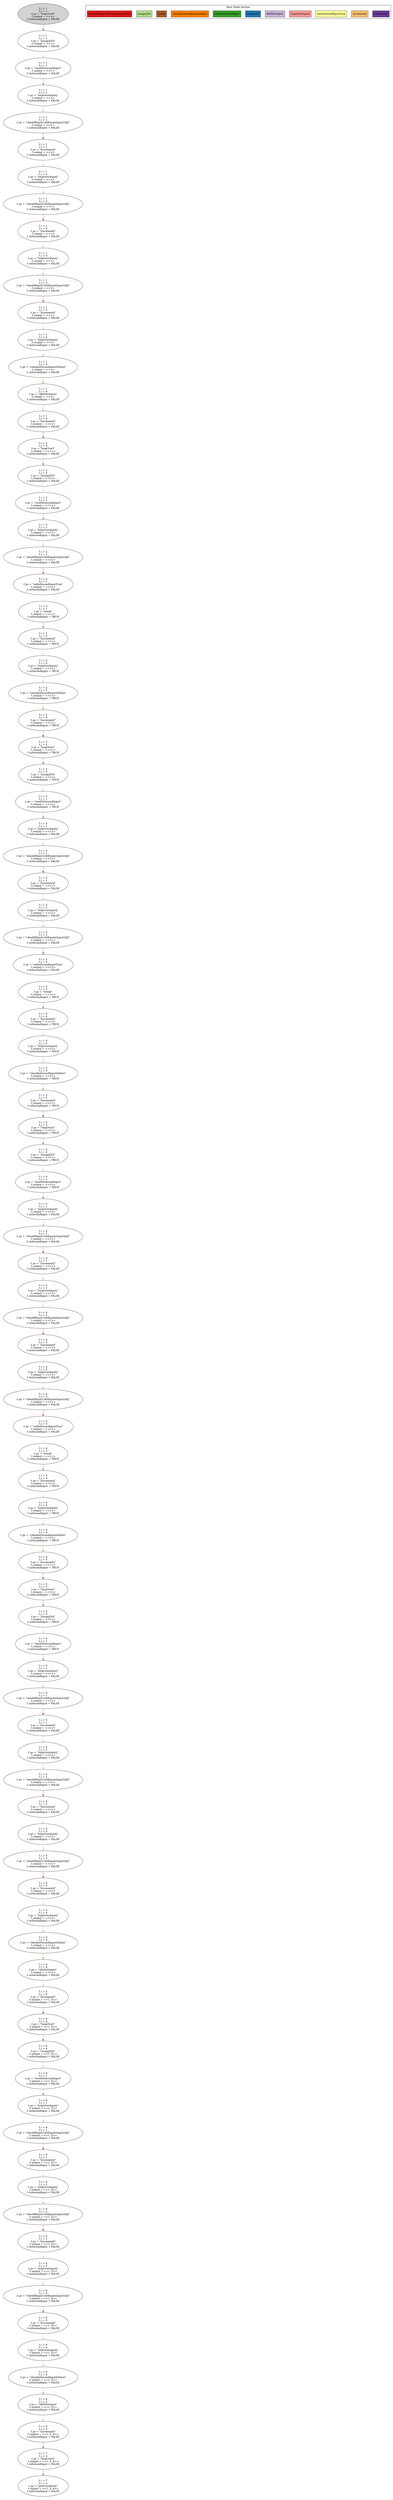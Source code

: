 strict digraph DiskGraph {
edge [colorscheme="paired12"]
nodesep=0.35;
subgraph cluster_graph {
color="white";
5064645701077482944 [label="/\\ i = 1\n/\\ j = 1\n/\\ pc = \"loopOverI\"\n/\\ output = <<>>\n/\\ inSecondInput = FALSE",style = filled]
5064645701077482944 -> 8688757854671593474 [label="",color="2",fontcolor="2"];
8688757854671593474 [label="/\\ i = 1\n/\\ j = 1\n/\\ pc = \"assignJToI\"\n/\\ output = <<>>\n/\\ inSecondInput = FALSE"];
8688757854671593474 -> 5696117166273317379 [label="",color="3",fontcolor="3"];
5696117166273317379 [label="/\\ i = 1\n/\\ j = 1\n/\\ pc = \"resetInSecondInput\"\n/\\ output = <<>>\n/\\ inSecondInput = FALSE"];
5696117166273317379 -> -8389752329359852782 [label="",color="4",fontcolor="4"];
-8389752329359852782 [label="/\\ i = 1\n/\\ j = 1\n/\\ pc = \"loopOverInputj\"\n/\\ output = <<>>\n/\\ inSecondInput = FALSE"];
-8389752329359852782 -> -4807866320986465562 [label="",color="5",fontcolor="5"];
-4807866320986465562 [label="/\\ i = 1\n/\\ j = 1\n/\\ pc = \"checkIfInput1AtIEqualsInput2AtJ\"\n/\\ output = <<>>\n/\\ inSecondInput = FALSE"];
-4807866320986465562 -> -6863466327895004602 [label="",color="6",fontcolor="6"];
-6863466327895004602 [label="/\\ i = 1\n/\\ j = 1\n/\\ pc = \"incrementJ\"\n/\\ output = <<>>\n/\\ inSecondInput = FALSE"];
-6863466327895004602 -> 5165712411887708665 [label="",color="7",fontcolor="7"];
5165712411887708665 [label="/\\ i = 1\n/\\ j = 2\n/\\ pc = \"loopOverInputj\"\n/\\ output = <<>>\n/\\ inSecondInput = FALSE"];
5165712411887708665 -> -131764257961083259 [label="",color="5",fontcolor="5"];
-131764257961083259 [label="/\\ i = 1\n/\\ j = 2\n/\\ pc = \"checkIfInput1AtIEqualsInput2AtJ\"\n/\\ output = <<>>\n/\\ inSecondInput = FALSE"];
-131764257961083259 -> -7007541160845381431 [label="",color="6",fontcolor="6"];
-7007541160845381431 [label="/\\ i = 1\n/\\ j = 2\n/\\ pc = \"incrementJ\"\n/\\ output = <<>>\n/\\ inSecondInput = FALSE"];
-7007541160845381431 -> -2092420249051431271 [label="",color="7",fontcolor="7"];
-2092420249051431271 [label="/\\ i = 1\n/\\ j = 3\n/\\ pc = \"loopOverInputj\"\n/\\ output = <<>>\n/\\ inSecondInput = FALSE"];
-2092420249051431271 -> 2425604314134363037 [label="",color="5",fontcolor="5"];
2425604314134363037 [label="/\\ i = 1\n/\\ j = 3\n/\\ pc = \"checkIfInput1AtIEqualsInput2AtJ\"\n/\\ output = <<>>\n/\\ inSecondInput = FALSE"];
2425604314134363037 -> 7667076660930617461 [label="",color="6",fontcolor="6"];
7667076660930617461 [label="/\\ i = 1\n/\\ j = 3\n/\\ pc = \"incrementJ\"\n/\\ output = <<>>\n/\\ inSecondInput = FALSE"];
7667076660930617461 -> -281291712671242396 [label="",color="7",fontcolor="7"];
-281291712671242396 [label="/\\ i = 1\n/\\ j = 4\n/\\ pc = \"loopOverInputj\"\n/\\ output = <<>>\n/\\ inSecondInput = FALSE"];
-281291712671242396 -> -8252622312128883650 [label="",color="5",fontcolor="5"];
-8252622312128883650 [label="/\\ i = 1\n/\\ j = 4\n/\\ pc = \"checkInSecondInputIsFalse\"\n/\\ output = <<>>\n/\\ inSecondInput = FALSE"];
-8252622312128883650 -> 7671267242467349203 [label="",color="8",fontcolor="8"];
7671267242467349203 [label="/\\ i = 1\n/\\ j = 4\n/\\ pc = \"AddToOutput\"\n/\\ output = <<>>\n/\\ inSecondInput = FALSE"];
7671267242467349203 -> 819967625797782747 [label="",color="9",fontcolor="9"];
819967625797782747 [label="/\\ i = 1\n/\\ j = 4\n/\\ pc = \"incrementI\"\n/\\ output = <<1>>\n/\\ inSecondInput = FALSE"];
819967625797782747 -> -5626739617594786786 [label="",color="10",fontcolor="10"];
-5626739617594786786 [label="/\\ i = 2\n/\\ j = 4\n/\\ pc = \"loopOverI\"\n/\\ output = <<1>>\n/\\ inSecondInput = FALSE"];
-5626739617594786786 -> 4639814329460303761 [label="",color="2",fontcolor="2"];
4639814329460303761 [label="/\\ i = 2\n/\\ j = 4\n/\\ pc = \"assignJToI\"\n/\\ output = <<1>>\n/\\ inSecondInput = FALSE"];
4639814329460303761 -> 578228282366273290 [label="",color="3",fontcolor="3"];
578228282366273290 [label="/\\ i = 2\n/\\ j = 1\n/\\ pc = \"resetInSecondInput\"\n/\\ output = <<1>>\n/\\ inSecondInput = FALSE"];
578228282366273290 -> 5624457253695808786 [label="",color="4",fontcolor="4"];
5624457253695808786 [label="/\\ i = 2\n/\\ j = 1\n/\\ pc = \"loopOverInputj\"\n/\\ output = <<1>>\n/\\ inSecondInput = FALSE"];
5624457253695808786 -> -2932425241292177236 [label="",color="5",fontcolor="5"];
-2932425241292177236 [label="/\\ i = 2\n/\\ j = 1\n/\\ pc = \"checkIfInput1AtIEqualsInput2AtJ\"\n/\\ output = <<1>>\n/\\ inSecondInput = FALSE"];
-2932425241292177236 -> 3702681760597695204 [label="",color="6",fontcolor="6"];
3702681760597695204 [label="/\\ i = 2\n/\\ j = 1\n/\\ pc = \"setInSecondInputTrue\"\n/\\ output = <<1>>\n/\\ inSecondInput = FALSE"];
3702681760597695204 -> 6161319862351934369 [label="",color="11",fontcolor="11"];
6161319862351934369 [label="/\\ i = 2\n/\\ j = 1\n/\\ pc = \"break\"\n/\\ output = <<1>>\n/\\ inSecondInput = TRUE"];
6161319862351934369 -> -8586343359599545163 [label="",color="12",fontcolor="12"];
-8586343359599545163 [label="/\\ i = 2\n/\\ j = 4\n/\\ pc = \"incrementJ\"\n/\\ output = <<1>>\n/\\ inSecondInput = TRUE"];
-8586343359599545163 -> 3547808492730527976 [label="",color="7",fontcolor="7"];
3547808492730527976 [label="/\\ i = 2\n/\\ j = 5\n/\\ pc = \"loopOverInputj\"\n/\\ output = <<1>>\n/\\ inSecondInput = TRUE"];
3547808492730527976 -> -7443272665757367770 [label="",color="5",fontcolor="5"];
-7443272665757367770 [label="/\\ i = 2\n/\\ j = 5\n/\\ pc = \"checkInSecondInputIsFalse\"\n/\\ output = <<1>>\n/\\ inSecondInput = TRUE"];
-7443272665757367770 -> -275835899425632293 [label="",color="8",fontcolor="8"];
-275835899425632293 [label="/\\ i = 2\n/\\ j = 5\n/\\ pc = \"incrementI\"\n/\\ output = <<1>>\n/\\ inSecondInput = TRUE"];
-275835899425632293 -> 7820505086525568775 [label="",color="10",fontcolor="10"];
7820505086525568775 [label="/\\ i = 3\n/\\ j = 5\n/\\ pc = \"loopOverI\"\n/\\ output = <<1>>\n/\\ inSecondInput = TRUE"];
7820505086525568775 -> 465121947361628562 [label="",color="2",fontcolor="2"];
465121947361628562 [label="/\\ i = 3\n/\\ j = 5\n/\\ pc = \"assignJToI\"\n/\\ output = <<1>>\n/\\ inSecondInput = TRUE"];
465121947361628562 -> -2949430462410405432 [label="",color="3",fontcolor="3"];
-2949430462410405432 [label="/\\ i = 3\n/\\ j = 1\n/\\ pc = \"resetInSecondInput\"\n/\\ output = <<1>>\n/\\ inSecondInput = TRUE"];
-2949430462410405432 -> -5491365357621888346 [label="",color="4",fontcolor="4"];
-5491365357621888346 [label="/\\ i = 3\n/\\ j = 1\n/\\ pc = \"loopOverInputj\"\n/\\ output = <<1>>\n/\\ inSecondInput = FALSE"];
-5491365357621888346 -> -8768581400891594238 [label="",color="5",fontcolor="5"];
-8768581400891594238 [label="/\\ i = 3\n/\\ j = 1\n/\\ pc = \"checkIfInput1AtIEqualsInput2AtJ\"\n/\\ output = <<1>>\n/\\ inSecondInput = FALSE"];
-8768581400891594238 -> -4355668956304831255 [label="",color="6",fontcolor="6"];
-4355668956304831255 [label="/\\ i = 3\n/\\ j = 1\n/\\ pc = \"incrementJ\"\n/\\ output = <<1>>\n/\\ inSecondInput = FALSE"];
-4355668956304831255 -> -4551523240425264884 [label="",color="7",fontcolor="7"];
-4551523240425264884 [label="/\\ i = 3\n/\\ j = 2\n/\\ pc = \"loopOverInputj\"\n/\\ output = <<1>>\n/\\ inSecondInput = FALSE"];
-4551523240425264884 -> 1463116908043904754 [label="",color="5",fontcolor="5"];
1463116908043904754 [label="/\\ i = 3\n/\\ j = 2\n/\\ pc = \"checkIfInput1AtIEqualsInput2AtJ\"\n/\\ output = <<1>>\n/\\ inSecondInput = FALSE"];
1463116908043904754 -> -4668091340753091398 [label="",color="6",fontcolor="6"];
-4668091340753091398 [label="/\\ i = 3\n/\\ j = 2\n/\\ pc = \"setInSecondInputTrue\"\n/\\ output = <<1>>\n/\\ inSecondInput = FALSE"];
-4668091340753091398 -> 8304791612197815334 [label="",color="11",fontcolor="11"];
8304791612197815334 [label="/\\ i = 3\n/\\ j = 2\n/\\ pc = \"break\"\n/\\ output = <<1>>\n/\\ inSecondInput = TRUE"];
8304791612197815334 -> 4724221243091786641 [label="",color="12",fontcolor="12"];
4724221243091786641 [label="/\\ i = 3\n/\\ j = 4\n/\\ pc = \"incrementJ\"\n/\\ output = <<1>>\n/\\ inSecondInput = TRUE"];
4724221243091786641 -> -3677031482129977508 [label="",color="7",fontcolor="7"];
-3677031482129977508 [label="/\\ i = 3\n/\\ j = 5\n/\\ pc = \"loopOverInputj\"\n/\\ output = <<1>>\n/\\ inSecondInput = TRUE"];
-3677031482129977508 -> 717936173018561748 [label="",color="5",fontcolor="5"];
717936173018561748 [label="/\\ i = 3\n/\\ j = 5\n/\\ pc = \"checkInSecondInputIsFalse\"\n/\\ output = <<1>>\n/\\ inSecondInput = TRUE"];
717936173018561748 -> 3851959431557325055 [label="",color="8",fontcolor="8"];
3851959431557325055 [label="/\\ i = 3\n/\\ j = 5\n/\\ pc = \"incrementI\"\n/\\ output = <<1>>\n/\\ inSecondInput = TRUE"];
3851959431557325055 -> -6610207500435398347 [label="",color="10",fontcolor="10"];
-6610207500435398347 [label="/\\ i = 4\n/\\ j = 5\n/\\ pc = \"loopOverI\"\n/\\ output = <<1>>\n/\\ inSecondInput = TRUE"];
-6610207500435398347 -> 4550964409646811896 [label="",color="2",fontcolor="2"];
4550964409646811896 [label="/\\ i = 4\n/\\ j = 5\n/\\ pc = \"assignJToI\"\n/\\ output = <<1>>\n/\\ inSecondInput = TRUE"];
4550964409646811896 -> -7726379866117164888 [label="",color="3",fontcolor="3"];
-7726379866117164888 [label="/\\ i = 4\n/\\ j = 1\n/\\ pc = \"resetInSecondInput\"\n/\\ output = <<1>>\n/\\ inSecondInput = TRUE"];
-7726379866117164888 -> 378993107316568636 [label="",color="4",fontcolor="4"];
378993107316568636 [label="/\\ i = 4\n/\\ j = 1\n/\\ pc = \"loopOverInputj\"\n/\\ output = <<1>>\n/\\ inSecondInput = FALSE"];
378993107316568636 -> 1345254997714752515 [label="",color="5",fontcolor="5"];
1345254997714752515 [label="/\\ i = 4\n/\\ j = 1\n/\\ pc = \"checkIfInput1AtIEqualsInput2AtJ\"\n/\\ output = <<1>>\n/\\ inSecondInput = FALSE"];
1345254997714752515 -> -373312924459280509 [label="",color="6",fontcolor="6"];
-373312924459280509 [label="/\\ i = 4\n/\\ j = 1\n/\\ pc = \"incrementJ\"\n/\\ output = <<1>>\n/\\ inSecondInput = FALSE"];
-373312924459280509 -> 8528984051580084630 [label="",color="7",fontcolor="7"];
8528984051580084630 [label="/\\ i = 4\n/\\ j = 2\n/\\ pc = \"loopOverInputj\"\n/\\ output = <<1>>\n/\\ inSecondInput = FALSE"];
8528984051580084630 -> -9175245356612839181 [label="",color="5",fontcolor="5"];
-9175245356612839181 [label="/\\ i = 4\n/\\ j = 2\n/\\ pc = \"checkIfInput1AtIEqualsInput2AtJ\"\n/\\ output = <<1>>\n/\\ inSecondInput = FALSE"];
-9175245356612839181 -> 2750325743333428300 [label="",color="6",fontcolor="6"];
2750325743333428300 [label="/\\ i = 4\n/\\ j = 2\n/\\ pc = \"incrementJ\"\n/\\ output = <<1>>\n/\\ inSecondInput = FALSE"];
2750325743333428300 -> 6388394127702200560 [label="",color="7",fontcolor="7"];
6388394127702200560 [label="/\\ i = 4\n/\\ j = 3\n/\\ pc = \"loopOverInputj\"\n/\\ output = <<1>>\n/\\ inSecondInput = FALSE"];
6388394127702200560 -> -1056772927720334173 [label="",color="5",fontcolor="5"];
-1056772927720334173 [label="/\\ i = 4\n/\\ j = 3\n/\\ pc = \"checkIfInput1AtIEqualsInput2AtJ\"\n/\\ output = <<1>>\n/\\ inSecondInput = FALSE"];
-1056772927720334173 -> 1569766753814811579 [label="",color="6",fontcolor="6"];
1569766753814811579 [label="/\\ i = 4\n/\\ j = 3\n/\\ pc = \"setInSecondInputTrue\"\n/\\ output = <<1>>\n/\\ inSecondInput = FALSE"];
1569766753814811579 -> -8777730089112173560 [label="",color="11",fontcolor="11"];
-8777730089112173560 [label="/\\ i = 4\n/\\ j = 3\n/\\ pc = \"break\"\n/\\ output = <<1>>\n/\\ inSecondInput = TRUE"];
-8777730089112173560 -> 8706577133790347515 [label="",color="12",fontcolor="12"];
8706577133790347515 [label="/\\ i = 4\n/\\ j = 4\n/\\ pc = \"incrementJ\"\n/\\ output = <<1>>\n/\\ inSecondInput = TRUE"];
8706577133790347515 -> 8822616736178481094 [label="",color="7",fontcolor="7"];
8822616736178481094 [label="/\\ i = 4\n/\\ j = 5\n/\\ pc = \"loopOverInputj\"\n/\\ output = <<1>>\n/\\ inSecondInput = TRUE"];
8822616736178481094 -> -7276033454866941481 [label="",color="5",fontcolor="5"];
-7276033454866941481 [label="/\\ i = 4\n/\\ j = 5\n/\\ pc = \"checkInSecondInputIsFalse\"\n/\\ output = <<1>>\n/\\ inSecondInput = TRUE"];
-7276033454866941481 -> 876195623978367893 [label="",color="8",fontcolor="8"];
876195623978367893 [label="/\\ i = 4\n/\\ j = 5\n/\\ pc = \"incrementI\"\n/\\ output = <<1>>\n/\\ inSecondInput = TRUE"];
876195623978367893 -> -8451294842320170925 [label="",color="10",fontcolor="10"];
-8451294842320170925 [label="/\\ i = 5\n/\\ j = 5\n/\\ pc = \"loopOverI\"\n/\\ output = <<1>>\n/\\ inSecondInput = TRUE"];
-8451294842320170925 -> -688868221789510180 [label="",color="2",fontcolor="2"];
-688868221789510180 [label="/\\ i = 5\n/\\ j = 5\n/\\ pc = \"assignJToI\"\n/\\ output = <<1>>\n/\\ inSecondInput = TRUE"];
-688868221789510180 -> -8126953070858744312 [label="",color="3",fontcolor="3"];
-8126953070858744312 [label="/\\ i = 5\n/\\ j = 1\n/\\ pc = \"resetInSecondInput\"\n/\\ output = <<1>>\n/\\ inSecondInput = TRUE"];
-8126953070858744312 -> -538564543399645816 [label="",color="4",fontcolor="4"];
-538564543399645816 [label="/\\ i = 5\n/\\ j = 1\n/\\ pc = \"loopOverInputj\"\n/\\ output = <<1>>\n/\\ inSecondInput = FALSE"];
-538564543399645816 -> 4875460099625008813 [label="",color="5",fontcolor="5"];
4875460099625008813 [label="/\\ i = 5\n/\\ j = 1\n/\\ pc = \"checkIfInput1AtIEqualsInput2AtJ\"\n/\\ output = <<1>>\n/\\ inSecondInput = FALSE"];
4875460099625008813 -> 3713598168010930343 [label="",color="6",fontcolor="6"];
3713598168010930343 [label="/\\ i = 5\n/\\ j = 1\n/\\ pc = \"incrementJ\"\n/\\ output = <<1>>\n/\\ inSecondInput = FALSE"];
3713598168010930343 -> -8387427013471699422 [label="",color="7",fontcolor="7"];
-8387427013471699422 [label="/\\ i = 5\n/\\ j = 2\n/\\ pc = \"loopOverInputj\"\n/\\ output = <<1>>\n/\\ inSecondInput = FALSE"];
-8387427013471699422 -> -3339232627261672867 [label="",color="5",fontcolor="5"];
-3339232627261672867 [label="/\\ i = 5\n/\\ j = 2\n/\\ pc = \"checkIfInput1AtIEqualsInput2AtJ\"\n/\\ output = <<1>>\n/\\ inSecondInput = FALSE"];
-3339232627261672867 -> -1192329422219271320 [label="",color="6",fontcolor="6"];
-1192329422219271320 [label="/\\ i = 5\n/\\ j = 2\n/\\ pc = \"incrementJ\"\n/\\ output = <<1>>\n/\\ inSecondInput = FALSE"];
-1192329422219271320 -> -6526572641593700540 [label="",color="7",fontcolor="7"];
-6526572641593700540 [label="/\\ i = 5\n/\\ j = 3\n/\\ pc = \"loopOverInputj\"\n/\\ output = <<1>>\n/\\ inSecondInput = FALSE"];
-6526572641593700540 -> -6892823048888732147 [label="",color="5",fontcolor="5"];
-6892823048888732147 [label="/\\ i = 5\n/\\ j = 3\n/\\ pc = \"checkIfInput1AtIEqualsInput2AtJ\"\n/\\ output = <<1>>\n/\\ inSecondInput = FALSE"];
-6892823048888732147 -> -6567827633753150931 [label="",color="6",fontcolor="6"];
-6567827633753150931 [label="/\\ i = 5\n/\\ j = 3\n/\\ pc = \"incrementJ\"\n/\\ output = <<1>>\n/\\ inSecondInput = FALSE"];
-6567827633753150931 -> 7901324199184521590 [label="",color="7",fontcolor="7"];
7901324199184521590 [label="/\\ i = 5\n/\\ j = 4\n/\\ pc = \"loopOverInputj\"\n/\\ output = <<1>>\n/\\ inSecondInput = FALSE"];
7901324199184521590 -> -8336395305919745001 [label="",color="5",fontcolor="5"];
-8336395305919745001 [label="/\\ i = 5\n/\\ j = 4\n/\\ pc = \"checkInSecondInputIsFalse\"\n/\\ output = <<1>>\n/\\ inSecondInput = FALSE"];
-8336395305919745001 -> 6082282659072480911 [label="",color="8",fontcolor="8"];
6082282659072480911 [label="/\\ i = 5\n/\\ j = 4\n/\\ pc = \"AddToOutput\"\n/\\ output = <<1>>\n/\\ inSecondInput = FALSE"];
6082282659072480911 -> -1123743183584968182 [label="",color="9",fontcolor="9"];
-1123743183584968182 [label="/\\ i = 5\n/\\ j = 4\n/\\ pc = \"incrementI\"\n/\\ output = <<1, 5>>\n/\\ inSecondInput = FALSE"];
-1123743183584968182 -> 5105778551395675015 [label="",color="10",fontcolor="10"];
5105778551395675015 [label="/\\ i = 6\n/\\ j = 4\n/\\ pc = \"loopOverI\"\n/\\ output = <<1, 5>>\n/\\ inSecondInput = FALSE"];
5105778551395675015 -> -1363614157446978816 [label="",color="2",fontcolor="2"];
-1363614157446978816 [label="/\\ i = 6\n/\\ j = 4\n/\\ pc = \"assignJToI\"\n/\\ output = <<1, 5>>\n/\\ inSecondInput = FALSE"];
-1363614157446978816 -> 5913977261430294452 [label="",color="3",fontcolor="3"];
5913977261430294452 [label="/\\ i = 6\n/\\ j = 1\n/\\ pc = \"resetInSecondInput\"\n/\\ output = <<1, 5>>\n/\\ inSecondInput = FALSE"];
5913977261430294452 -> 8148856626617024001 [label="",color="4",fontcolor="4"];
8148856626617024001 [label="/\\ i = 6\n/\\ j = 1\n/\\ pc = \"loopOverInputj\"\n/\\ output = <<1, 5>>\n/\\ inSecondInput = FALSE"];
8148856626617024001 -> 375169172601932871 [label="",color="5",fontcolor="5"];
375169172601932871 [label="/\\ i = 6\n/\\ j = 1\n/\\ pc = \"checkIfInput1AtIEqualsInput2AtJ\"\n/\\ output = <<1, 5>>\n/\\ inSecondInput = FALSE"];
375169172601932871 -> 9149540477642387257 [label="",color="6",fontcolor="6"];
9149540477642387257 [label="/\\ i = 6\n/\\ j = 1\n/\\ pc = \"incrementJ\"\n/\\ output = <<1, 5>>\n/\\ inSecondInput = FALSE"];
9149540477642387257 -> -4273262891352485426 [label="",color="7",fontcolor="7"];
-4273262891352485426 [label="/\\ i = 6\n/\\ j = 2\n/\\ pc = \"loopOverInputj\"\n/\\ output = <<1, 5>>\n/\\ inSecondInput = FALSE"];
-4273262891352485426 -> 8332072071466696031 [label="",color="5",fontcolor="5"];
8332072071466696031 [label="/\\ i = 6\n/\\ j = 2\n/\\ pc = \"checkIfInput1AtIEqualsInput2AtJ\"\n/\\ output = <<1, 5>>\n/\\ inSecondInput = FALSE"];
8332072071466696031 -> -5746151691040517577 [label="",color="6",fontcolor="6"];
-5746151691040517577 [label="/\\ i = 6\n/\\ j = 2\n/\\ pc = \"incrementJ\"\n/\\ output = <<1, 5>>\n/\\ inSecondInput = FALSE"];
-5746151691040517577 -> -6328093315919694709 [label="",color="7",fontcolor="7"];
-6328093315919694709 [label="/\\ i = 6\n/\\ j = 3\n/\\ pc = \"loopOverInputj\"\n/\\ output = <<1, 5>>\n/\\ inSecondInput = FALSE"];
-6328093315919694709 -> -4650856274144244882 [label="",color="5",fontcolor="5"];
-4650856274144244882 [label="/\\ i = 6\n/\\ j = 3\n/\\ pc = \"checkIfInput1AtIEqualsInput2AtJ\"\n/\\ output = <<1, 5>>\n/\\ inSecondInput = FALSE"];
-4650856274144244882 -> -732274605273413939 [label="",color="6",fontcolor="6"];
-732274605273413939 [label="/\\ i = 6\n/\\ j = 3\n/\\ pc = \"incrementJ\"\n/\\ output = <<1, 5>>\n/\\ inSecondInput = FALSE"];
-732274605273413939 -> -8353994581843483365 [label="",color="7",fontcolor="7"];
-8353994581843483365 [label="/\\ i = 6\n/\\ j = 4\n/\\ pc = \"loopOverInputj\"\n/\\ output = <<1, 5>>\n/\\ inSecondInput = FALSE"];
-8353994581843483365 -> -8498224259873240237 [label="",color="5",fontcolor="5"];
-8498224259873240237 [label="/\\ i = 6\n/\\ j = 4\n/\\ pc = \"checkInSecondInputIsFalse\"\n/\\ output = <<1, 5>>\n/\\ inSecondInput = FALSE"];
-8498224259873240237 -> -3796964636047708372 [label="",color="8",fontcolor="8"];
-3796964636047708372 [label="/\\ i = 6\n/\\ j = 4\n/\\ pc = \"AddToOutput\"\n/\\ output = <<1, 5>>\n/\\ inSecondInput = FALSE"];
-3796964636047708372 -> 2472164009541429198 [label="",color="9",fontcolor="9"];
2472164009541429198 [label="/\\ i = 6\n/\\ j = 4\n/\\ pc = \"incrementI\"\n/\\ output = <<1, 5, 6>>\n/\\ inSecondInput = FALSE"];
2472164009541429198 -> 3877411056042361956 [label="",color="10",fontcolor="10"];
3877411056042361956 [label="/\\ i = 7\n/\\ j = 4\n/\\ pc = \"loopOverI\"\n/\\ output = <<1, 5, 6>>\n/\\ inSecondInput = FALSE"];
3877411056042361956 -> 2881349266259235204 [label="",color="2",fontcolor="2"];
2881349266259235204 [label="/\\ i = 7\n/\\ j = 4\n/\\ pc = \"postCondition\"\n/\\ output = <<1, 5, 6>>\n/\\ inSecondInput = FALSE"];
{rank = same; 5064645701077482944;}
{rank = same; 8688757854671593474;}
{rank = same; 5696117166273317379;}
{rank = same; -8389752329359852782;}
{rank = same; -4807866320986465562;}
{rank = same; -6863466327895004602;}
{rank = same; 5165712411887708665;}
{rank = same; -131764257961083259;}
{rank = same; -7007541160845381431;}
{rank = same; -2092420249051431271;}
{rank = same; 2425604314134363037;}
{rank = same; 7667076660930617461;}
{rank = same; -281291712671242396;}
{rank = same; -8252622312128883650;}
{rank = same; 7671267242467349203;}
{rank = same; 819967625797782747;}
{rank = same; -5626739617594786786;}
{rank = same; 4639814329460303761;}
{rank = same; 578228282366273290;}
{rank = same; 5624457253695808786;}
{rank = same; -2932425241292177236;}
{rank = same; 3702681760597695204;}
{rank = same; 6161319862351934369;}
{rank = same; -8586343359599545163;}
{rank = same; 3547808492730527976;}
{rank = same; -7443272665757367770;}
{rank = same; -275835899425632293;}
{rank = same; 7820505086525568775;}
{rank = same; 465121947361628562;}
{rank = same; -2949430462410405432;}
{rank = same; -5491365357621888346;}
{rank = same; -8768581400891594238;}
{rank = same; -4355668956304831255;}
{rank = same; -4551523240425264884;}
{rank = same; 1463116908043904754;}
{rank = same; -4668091340753091398;}
{rank = same; 8304791612197815334;}
{rank = same; 4724221243091786641;}
{rank = same; -3677031482129977508;}
{rank = same; 717936173018561748;}
{rank = same; 3851959431557325055;}
{rank = same; -6610207500435398347;}
{rank = same; 4550964409646811896;}
{rank = same; -7726379866117164888;}
{rank = same; 378993107316568636;}
{rank = same; 1345254997714752515;}
{rank = same; -373312924459280509;}
{rank = same; 8528984051580084630;}
{rank = same; -9175245356612839181;}
{rank = same; 2750325743333428300;}
{rank = same; 6388394127702200560;}
{rank = same; -1056772927720334173;}
{rank = same; 1569766753814811579;}
{rank = same; -8777730089112173560;}
{rank = same; 8706577133790347515;}
{rank = same; 8822616736178481094;}
{rank = same; -7276033454866941481;}
{rank = same; 876195623978367893;}
{rank = same; -8451294842320170925;}
{rank = same; -688868221789510180;}
{rank = same; -8126953070858744312;}
{rank = same; -538564543399645816;}
{rank = same; 4875460099625008813;}
{rank = same; 3713598168010930343;}
{rank = same; -8387427013471699422;}
{rank = same; -3339232627261672867;}
{rank = same; -1192329422219271320;}
{rank = same; -6526572641593700540;}
{rank = same; -6892823048888732147;}
{rank = same; -6567827633753150931;}
{rank = same; 7901324199184521590;}
{rank = same; -8336395305919745001;}
{rank = same; 6082282659072480911;}
{rank = same; -1123743183584968182;}
{rank = same; 5105778551395675015;}
{rank = same; -1363614157446978816;}
{rank = same; 5913977261430294452;}
{rank = same; 8148856626617024001;}
{rank = same; 375169172601932871;}
{rank = same; 9149540477642387257;}
{rank = same; -4273262891352485426;}
{rank = same; 8332072071466696031;}
{rank = same; -5746151691040517577;}
{rank = same; -6328093315919694709;}
{rank = same; -4650856274144244882;}
{rank = same; -732274605273413939;}
{rank = same; -8353994581843483365;}
{rank = same; -8498224259873240237;}
{rank = same; -3796964636047708372;}
{rank = same; 2472164009541429198;}
{rank = same; 3877411056042361956;}
}
subgraph cluster_legend {graph[style=bold];label = "Next State Actions" style="solid"
node [ labeljust="l",colorscheme="paired12",style=filled,shape=record ]
incrementI [label="incrementI",fillcolor=10]
incrementJ [label="incrementJ",fillcolor=7]
setInSecondInputTrue [label="setInSecondInputTrue",fillcolor=11]
loopOverInputj [label="loopOverInputj",fillcolor=5]
AddToOutput [label="AddToOutput",fillcolor=9]
loopOverI [label="loopOverI",fillcolor=2]
resetInSecondInput [label="resetInSecondInput",fillcolor=4]
checkInSecondInputIsFalse [label="checkInSecondInputIsFalse",fillcolor=8]
break [label="break",fillcolor=12]
assignJToI [label="assignJToI",fillcolor=3]
checkIfInput1AtIEqualsInput2AtJ [label="checkIfInput1AtIEqualsInput2AtJ",fillcolor=6]
}}